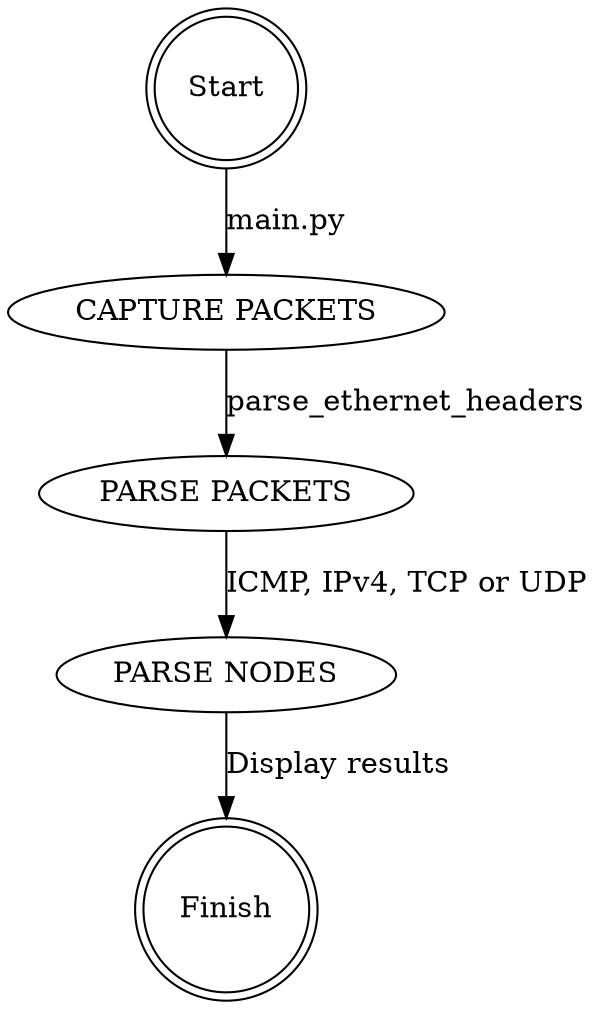 digraph packets {

    start [label="Start", shape=doublecircle];
    finish [label="Finish", shape=doublecircle];
    parse_nodes [label="PARSE NODES"];
    capture_packets [label="CAPTURE PACKETS"];
    parse_packet_headers [label="PARSE PACKETS"];


    start -> capture_packets [label="main.py"];
    capture_packets -> parse_packet_headers [label="parse_ethernet_headers"];
    parse_packet_headers -> parse_nodes [label="ICMP, IPv4, TCP or UDP"];
    parse_nodes -> finish [label="Display results"];
}

